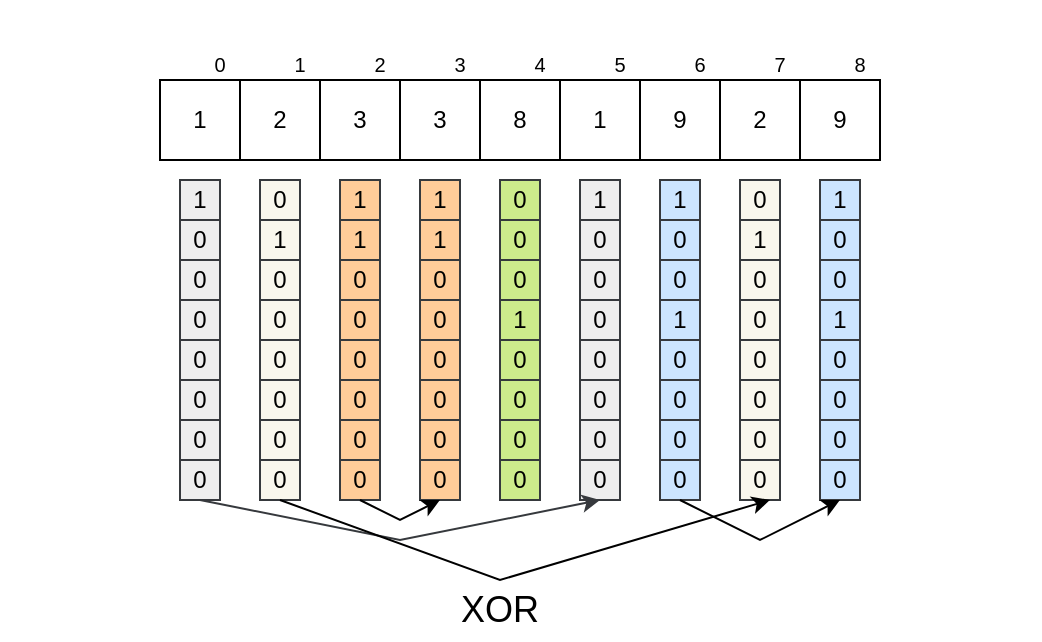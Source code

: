 <mxfile version="20.8.3" type="device"><diagram id="CSXKWaAP2h6kRKFdK-Oq" name="Page-1"><mxGraphModel dx="1050" dy="534" grid="1" gridSize="10" guides="1" tooltips="1" connect="1" arrows="1" fold="1" page="1" pageScale="1" pageWidth="827" pageHeight="1169" math="0" shadow="0"><root><mxCell id="0"/><mxCell id="1" parent="0"/><mxCell id="ccJwK4LMNBAcnMwPUnTT-1" value="1" style="rounded=0;whiteSpace=wrap;html=1;" vertex="1" parent="1"><mxGeometry x="160" y="160" width="40" height="40" as="geometry"/></mxCell><mxCell id="ccJwK4LMNBAcnMwPUnTT-2" value="2" style="rounded=0;whiteSpace=wrap;html=1;" vertex="1" parent="1"><mxGeometry x="200" y="160" width="40" height="40" as="geometry"/></mxCell><mxCell id="ccJwK4LMNBAcnMwPUnTT-3" value="3" style="rounded=0;whiteSpace=wrap;html=1;" vertex="1" parent="1"><mxGeometry x="240" y="160" width="40" height="40" as="geometry"/></mxCell><mxCell id="ccJwK4LMNBAcnMwPUnTT-4" value="3" style="rounded=0;whiteSpace=wrap;html=1;" vertex="1" parent="1"><mxGeometry x="280" y="160" width="40" height="40" as="geometry"/></mxCell><mxCell id="ccJwK4LMNBAcnMwPUnTT-6" value="8" style="rounded=0;whiteSpace=wrap;html=1;" vertex="1" parent="1"><mxGeometry x="320" y="160" width="40" height="40" as="geometry"/></mxCell><mxCell id="ccJwK4LMNBAcnMwPUnTT-7" value="1" style="rounded=0;whiteSpace=wrap;html=1;" vertex="1" parent="1"><mxGeometry x="360" y="160" width="40" height="40" as="geometry"/></mxCell><mxCell id="ccJwK4LMNBAcnMwPUnTT-8" value="9" style="rounded=0;whiteSpace=wrap;html=1;" vertex="1" parent="1"><mxGeometry x="400" y="160" width="40" height="40" as="geometry"/></mxCell><mxCell id="ccJwK4LMNBAcnMwPUnTT-9" value="2" style="rounded=0;whiteSpace=wrap;html=1;" vertex="1" parent="1"><mxGeometry x="440" y="160" width="40" height="40" as="geometry"/></mxCell><mxCell id="ccJwK4LMNBAcnMwPUnTT-10" value="9" style="rounded=0;whiteSpace=wrap;html=1;" vertex="1" parent="1"><mxGeometry x="480" y="160" width="40" height="40" as="geometry"/></mxCell><mxCell id="ccJwK4LMNBAcnMwPUnTT-30" value="1" style="rounded=0;whiteSpace=wrap;html=1;fillColor=#eeeeee;strokeColor=#36393d;" vertex="1" parent="1"><mxGeometry x="170" y="210" width="20" height="20" as="geometry"/></mxCell><mxCell id="ccJwK4LMNBAcnMwPUnTT-31" value="0" style="rounded=0;whiteSpace=wrap;html=1;fillColor=#eeeeee;strokeColor=#36393d;" vertex="1" parent="1"><mxGeometry x="170" y="230" width="20" height="20" as="geometry"/></mxCell><mxCell id="ccJwK4LMNBAcnMwPUnTT-38" value="0" style="rounded=0;whiteSpace=wrap;html=1;fillColor=#eeeeee;strokeColor=#36393d;" vertex="1" parent="1"><mxGeometry x="170" y="250" width="20" height="20" as="geometry"/></mxCell><mxCell id="ccJwK4LMNBAcnMwPUnTT-39" value="0" style="rounded=0;whiteSpace=wrap;html=1;fillColor=#eeeeee;strokeColor=#36393d;" vertex="1" parent="1"><mxGeometry x="170" y="270" width="20" height="20" as="geometry"/></mxCell><mxCell id="ccJwK4LMNBAcnMwPUnTT-40" value="0" style="rounded=0;whiteSpace=wrap;html=1;fillColor=#eeeeee;strokeColor=#36393d;" vertex="1" parent="1"><mxGeometry x="170" y="290" width="20" height="20" as="geometry"/></mxCell><mxCell id="ccJwK4LMNBAcnMwPUnTT-41" value="0" style="rounded=0;whiteSpace=wrap;html=1;fillColor=#eeeeee;strokeColor=#36393d;" vertex="1" parent="1"><mxGeometry x="170" y="310" width="20" height="20" as="geometry"/></mxCell><mxCell id="ccJwK4LMNBAcnMwPUnTT-42" value="0" style="rounded=0;whiteSpace=wrap;html=1;fillColor=#eeeeee;strokeColor=#36393d;" vertex="1" parent="1"><mxGeometry x="170" y="330" width="20" height="20" as="geometry"/></mxCell><mxCell id="ccJwK4LMNBAcnMwPUnTT-43" value="0" style="rounded=0;whiteSpace=wrap;html=1;fillColor=#eeeeee;strokeColor=#36393d;" vertex="1" parent="1"><mxGeometry x="170" y="350" width="20" height="20" as="geometry"/></mxCell><mxCell id="ccJwK4LMNBAcnMwPUnTT-60" value="0" style="rounded=0;whiteSpace=wrap;html=1;fillColor=#f9f7ed;strokeColor=#36393d;" vertex="1" parent="1"><mxGeometry x="210" y="210" width="20" height="20" as="geometry"/></mxCell><mxCell id="ccJwK4LMNBAcnMwPUnTT-61" value="1" style="rounded=0;whiteSpace=wrap;html=1;fillColor=#f9f7ed;strokeColor=#36393d;" vertex="1" parent="1"><mxGeometry x="210" y="230" width="20" height="20" as="geometry"/></mxCell><mxCell id="ccJwK4LMNBAcnMwPUnTT-62" value="0" style="rounded=0;whiteSpace=wrap;html=1;fillColor=#f9f7ed;strokeColor=#36393d;" vertex="1" parent="1"><mxGeometry x="210" y="250" width="20" height="20" as="geometry"/></mxCell><mxCell id="ccJwK4LMNBAcnMwPUnTT-63" value="0" style="rounded=0;whiteSpace=wrap;html=1;fillColor=#f9f7ed;strokeColor=#36393d;" vertex="1" parent="1"><mxGeometry x="210" y="270" width="20" height="20" as="geometry"/></mxCell><mxCell id="ccJwK4LMNBAcnMwPUnTT-64" value="0" style="rounded=0;whiteSpace=wrap;html=1;fillColor=#f9f7ed;strokeColor=#36393d;" vertex="1" parent="1"><mxGeometry x="210" y="290" width="20" height="20" as="geometry"/></mxCell><mxCell id="ccJwK4LMNBAcnMwPUnTT-65" value="0" style="rounded=0;whiteSpace=wrap;html=1;fillColor=#f9f7ed;strokeColor=#36393d;" vertex="1" parent="1"><mxGeometry x="210" y="310" width="20" height="20" as="geometry"/></mxCell><mxCell id="ccJwK4LMNBAcnMwPUnTT-66" value="0" style="rounded=0;whiteSpace=wrap;html=1;fillColor=#f9f7ed;strokeColor=#36393d;" vertex="1" parent="1"><mxGeometry x="210" y="330" width="20" height="20" as="geometry"/></mxCell><mxCell id="ccJwK4LMNBAcnMwPUnTT-67" value="0" style="rounded=0;whiteSpace=wrap;html=1;fillColor=#f9f7ed;strokeColor=#36393d;" vertex="1" parent="1"><mxGeometry x="210" y="350" width="20" height="20" as="geometry"/></mxCell><mxCell id="ccJwK4LMNBAcnMwPUnTT-68" value="1" style="rounded=0;whiteSpace=wrap;html=1;fillColor=#ffcc99;strokeColor=#36393d;" vertex="1" parent="1"><mxGeometry x="250" y="210" width="20" height="20" as="geometry"/></mxCell><mxCell id="ccJwK4LMNBAcnMwPUnTT-69" value="1" style="rounded=0;whiteSpace=wrap;html=1;fillColor=#ffcc99;strokeColor=#36393d;" vertex="1" parent="1"><mxGeometry x="250" y="230" width="20" height="20" as="geometry"/></mxCell><mxCell id="ccJwK4LMNBAcnMwPUnTT-70" value="0" style="rounded=0;whiteSpace=wrap;html=1;fillColor=#ffcc99;strokeColor=#36393d;" vertex="1" parent="1"><mxGeometry x="250" y="250" width="20" height="20" as="geometry"/></mxCell><mxCell id="ccJwK4LMNBAcnMwPUnTT-71" value="0" style="rounded=0;whiteSpace=wrap;html=1;fillColor=#ffcc99;strokeColor=#36393d;" vertex="1" parent="1"><mxGeometry x="250" y="270" width="20" height="20" as="geometry"/></mxCell><mxCell id="ccJwK4LMNBAcnMwPUnTT-72" value="0" style="rounded=0;whiteSpace=wrap;html=1;fillColor=#ffcc99;strokeColor=#36393d;" vertex="1" parent="1"><mxGeometry x="250" y="290" width="20" height="20" as="geometry"/></mxCell><mxCell id="ccJwK4LMNBAcnMwPUnTT-73" value="0" style="rounded=0;whiteSpace=wrap;html=1;fillColor=#ffcc99;strokeColor=#36393d;" vertex="1" parent="1"><mxGeometry x="250" y="310" width="20" height="20" as="geometry"/></mxCell><mxCell id="ccJwK4LMNBAcnMwPUnTT-74" value="0" style="rounded=0;whiteSpace=wrap;html=1;fillColor=#ffcc99;strokeColor=#36393d;" vertex="1" parent="1"><mxGeometry x="250" y="330" width="20" height="20" as="geometry"/></mxCell><mxCell id="ccJwK4LMNBAcnMwPUnTT-75" value="0" style="rounded=0;whiteSpace=wrap;html=1;fillColor=#ffcc99;strokeColor=#36393d;" vertex="1" parent="1"><mxGeometry x="250" y="350" width="20" height="20" as="geometry"/></mxCell><mxCell id="ccJwK4LMNBAcnMwPUnTT-76" value="1" style="rounded=0;whiteSpace=wrap;html=1;fillColor=#ffcc99;strokeColor=#36393d;" vertex="1" parent="1"><mxGeometry x="290" y="210" width="20" height="20" as="geometry"/></mxCell><mxCell id="ccJwK4LMNBAcnMwPUnTT-77" value="1" style="rounded=0;whiteSpace=wrap;html=1;fillColor=#ffcc99;strokeColor=#36393d;" vertex="1" parent="1"><mxGeometry x="290" y="230" width="20" height="20" as="geometry"/></mxCell><mxCell id="ccJwK4LMNBAcnMwPUnTT-78" value="0" style="rounded=0;whiteSpace=wrap;html=1;fillColor=#ffcc99;strokeColor=#36393d;" vertex="1" parent="1"><mxGeometry x="290" y="250" width="20" height="20" as="geometry"/></mxCell><mxCell id="ccJwK4LMNBAcnMwPUnTT-79" value="0" style="rounded=0;whiteSpace=wrap;html=1;fillColor=#ffcc99;strokeColor=#36393d;" vertex="1" parent="1"><mxGeometry x="290" y="270" width="20" height="20" as="geometry"/></mxCell><mxCell id="ccJwK4LMNBAcnMwPUnTT-80" value="0" style="rounded=0;whiteSpace=wrap;html=1;fillColor=#ffcc99;strokeColor=#36393d;" vertex="1" parent="1"><mxGeometry x="290" y="290" width="20" height="20" as="geometry"/></mxCell><mxCell id="ccJwK4LMNBAcnMwPUnTT-81" value="0" style="rounded=0;whiteSpace=wrap;html=1;fillColor=#ffcc99;strokeColor=#36393d;" vertex="1" parent="1"><mxGeometry x="290" y="310" width="20" height="20" as="geometry"/></mxCell><mxCell id="ccJwK4LMNBAcnMwPUnTT-82" value="0" style="rounded=0;whiteSpace=wrap;html=1;fillColor=#ffcc99;strokeColor=#36393d;" vertex="1" parent="1"><mxGeometry x="290" y="330" width="20" height="20" as="geometry"/></mxCell><mxCell id="ccJwK4LMNBAcnMwPUnTT-83" value="0" style="rounded=0;whiteSpace=wrap;html=1;fillColor=#ffcc99;strokeColor=#36393d;" vertex="1" parent="1"><mxGeometry x="290" y="350" width="20" height="20" as="geometry"/></mxCell><mxCell id="ccJwK4LMNBAcnMwPUnTT-84" value="0" style="rounded=0;whiteSpace=wrap;html=1;fillColor=#cdeb8b;strokeColor=#36393d;" vertex="1" parent="1"><mxGeometry x="330" y="210" width="20" height="20" as="geometry"/></mxCell><mxCell id="ccJwK4LMNBAcnMwPUnTT-85" value="0" style="rounded=0;whiteSpace=wrap;html=1;fillColor=#cdeb8b;strokeColor=#36393d;" vertex="1" parent="1"><mxGeometry x="330" y="230" width="20" height="20" as="geometry"/></mxCell><mxCell id="ccJwK4LMNBAcnMwPUnTT-86" value="0" style="rounded=0;whiteSpace=wrap;html=1;fillColor=#cdeb8b;strokeColor=#36393d;" vertex="1" parent="1"><mxGeometry x="330" y="250" width="20" height="20" as="geometry"/></mxCell><mxCell id="ccJwK4LMNBAcnMwPUnTT-87" value="1" style="rounded=0;whiteSpace=wrap;html=1;fillColor=#cdeb8b;strokeColor=#36393d;" vertex="1" parent="1"><mxGeometry x="330" y="270" width="20" height="20" as="geometry"/></mxCell><mxCell id="ccJwK4LMNBAcnMwPUnTT-88" value="0" style="rounded=0;whiteSpace=wrap;html=1;fillColor=#cdeb8b;strokeColor=#36393d;" vertex="1" parent="1"><mxGeometry x="330" y="290" width="20" height="20" as="geometry"/></mxCell><mxCell id="ccJwK4LMNBAcnMwPUnTT-89" value="0" style="rounded=0;whiteSpace=wrap;html=1;fillColor=#cdeb8b;strokeColor=#36393d;" vertex="1" parent="1"><mxGeometry x="330" y="310" width="20" height="20" as="geometry"/></mxCell><mxCell id="ccJwK4LMNBAcnMwPUnTT-90" value="0" style="rounded=0;whiteSpace=wrap;html=1;fillColor=#cdeb8b;strokeColor=#36393d;" vertex="1" parent="1"><mxGeometry x="330" y="330" width="20" height="20" as="geometry"/></mxCell><mxCell id="ccJwK4LMNBAcnMwPUnTT-91" value="0" style="rounded=0;whiteSpace=wrap;html=1;fillColor=#cdeb8b;strokeColor=#36393d;" vertex="1" parent="1"><mxGeometry x="330" y="350" width="20" height="20" as="geometry"/></mxCell><mxCell id="ccJwK4LMNBAcnMwPUnTT-92" value="1" style="rounded=0;whiteSpace=wrap;html=1;fillColor=#eeeeee;strokeColor=#36393d;" vertex="1" parent="1"><mxGeometry x="370" y="210" width="20" height="20" as="geometry"/></mxCell><mxCell id="ccJwK4LMNBAcnMwPUnTT-93" value="0" style="rounded=0;whiteSpace=wrap;html=1;fillColor=#eeeeee;strokeColor=#36393d;" vertex="1" parent="1"><mxGeometry x="370" y="230" width="20" height="20" as="geometry"/></mxCell><mxCell id="ccJwK4LMNBAcnMwPUnTT-94" value="0" style="rounded=0;whiteSpace=wrap;html=1;fillColor=#eeeeee;strokeColor=#36393d;" vertex="1" parent="1"><mxGeometry x="370" y="250" width="20" height="20" as="geometry"/></mxCell><mxCell id="ccJwK4LMNBAcnMwPUnTT-95" value="0" style="rounded=0;whiteSpace=wrap;html=1;fillColor=#eeeeee;strokeColor=#36393d;" vertex="1" parent="1"><mxGeometry x="370" y="270" width="20" height="20" as="geometry"/></mxCell><mxCell id="ccJwK4LMNBAcnMwPUnTT-96" value="0" style="rounded=0;whiteSpace=wrap;html=1;fillColor=#eeeeee;strokeColor=#36393d;" vertex="1" parent="1"><mxGeometry x="370" y="290" width="20" height="20" as="geometry"/></mxCell><mxCell id="ccJwK4LMNBAcnMwPUnTT-97" value="0" style="rounded=0;whiteSpace=wrap;html=1;fillColor=#eeeeee;strokeColor=#36393d;" vertex="1" parent="1"><mxGeometry x="370" y="310" width="20" height="20" as="geometry"/></mxCell><mxCell id="ccJwK4LMNBAcnMwPUnTT-98" value="0" style="rounded=0;whiteSpace=wrap;html=1;fillColor=#eeeeee;strokeColor=#36393d;" vertex="1" parent="1"><mxGeometry x="370" y="330" width="20" height="20" as="geometry"/></mxCell><mxCell id="ccJwK4LMNBAcnMwPUnTT-99" value="0" style="rounded=0;whiteSpace=wrap;html=1;fillColor=#eeeeee;strokeColor=#36393d;" vertex="1" parent="1"><mxGeometry x="370" y="350" width="20" height="20" as="geometry"/></mxCell><mxCell id="ccJwK4LMNBAcnMwPUnTT-100" value="1" style="rounded=0;whiteSpace=wrap;html=1;fillColor=#cce5ff;strokeColor=#36393d;" vertex="1" parent="1"><mxGeometry x="410" y="210" width="20" height="20" as="geometry"/></mxCell><mxCell id="ccJwK4LMNBAcnMwPUnTT-101" value="0" style="rounded=0;whiteSpace=wrap;html=1;fillColor=#cce5ff;strokeColor=#36393d;" vertex="1" parent="1"><mxGeometry x="410" y="230" width="20" height="20" as="geometry"/></mxCell><mxCell id="ccJwK4LMNBAcnMwPUnTT-102" value="0" style="rounded=0;whiteSpace=wrap;html=1;fillColor=#cce5ff;strokeColor=#36393d;" vertex="1" parent="1"><mxGeometry x="410" y="250" width="20" height="20" as="geometry"/></mxCell><mxCell id="ccJwK4LMNBAcnMwPUnTT-103" value="1" style="rounded=0;whiteSpace=wrap;html=1;fillColor=#cce5ff;strokeColor=#36393d;" vertex="1" parent="1"><mxGeometry x="410" y="270" width="20" height="20" as="geometry"/></mxCell><mxCell id="ccJwK4LMNBAcnMwPUnTT-104" value="0" style="rounded=0;whiteSpace=wrap;html=1;fillColor=#cce5ff;strokeColor=#36393d;" vertex="1" parent="1"><mxGeometry x="410" y="290" width="20" height="20" as="geometry"/></mxCell><mxCell id="ccJwK4LMNBAcnMwPUnTT-105" value="0" style="rounded=0;whiteSpace=wrap;html=1;fillColor=#cce5ff;strokeColor=#36393d;" vertex="1" parent="1"><mxGeometry x="410" y="310" width="20" height="20" as="geometry"/></mxCell><mxCell id="ccJwK4LMNBAcnMwPUnTT-106" value="0" style="rounded=0;whiteSpace=wrap;html=1;fillColor=#cce5ff;strokeColor=#36393d;" vertex="1" parent="1"><mxGeometry x="410" y="330" width="20" height="20" as="geometry"/></mxCell><mxCell id="ccJwK4LMNBAcnMwPUnTT-107" value="0" style="rounded=0;whiteSpace=wrap;html=1;fillColor=#cce5ff;strokeColor=#36393d;" vertex="1" parent="1"><mxGeometry x="410" y="350" width="20" height="20" as="geometry"/></mxCell><mxCell id="ccJwK4LMNBAcnMwPUnTT-108" value="0" style="rounded=0;whiteSpace=wrap;html=1;fillColor=#f9f7ed;strokeColor=#36393d;" vertex="1" parent="1"><mxGeometry x="450" y="210" width="20" height="20" as="geometry"/></mxCell><mxCell id="ccJwK4LMNBAcnMwPUnTT-109" value="1" style="rounded=0;whiteSpace=wrap;html=1;fillColor=#f9f7ed;strokeColor=#36393d;" vertex="1" parent="1"><mxGeometry x="450" y="230" width="20" height="20" as="geometry"/></mxCell><mxCell id="ccJwK4LMNBAcnMwPUnTT-110" value="0" style="rounded=0;whiteSpace=wrap;html=1;fillColor=#f9f7ed;strokeColor=#36393d;" vertex="1" parent="1"><mxGeometry x="450" y="250" width="20" height="20" as="geometry"/></mxCell><mxCell id="ccJwK4LMNBAcnMwPUnTT-111" value="0" style="rounded=0;whiteSpace=wrap;html=1;fillColor=#f9f7ed;strokeColor=#36393d;" vertex="1" parent="1"><mxGeometry x="450" y="270" width="20" height="20" as="geometry"/></mxCell><mxCell id="ccJwK4LMNBAcnMwPUnTT-112" value="0" style="rounded=0;whiteSpace=wrap;html=1;fillColor=#f9f7ed;strokeColor=#36393d;" vertex="1" parent="1"><mxGeometry x="450" y="290" width="20" height="20" as="geometry"/></mxCell><mxCell id="ccJwK4LMNBAcnMwPUnTT-113" value="0" style="rounded=0;whiteSpace=wrap;html=1;fillColor=#f9f7ed;strokeColor=#36393d;" vertex="1" parent="1"><mxGeometry x="450" y="310" width="20" height="20" as="geometry"/></mxCell><mxCell id="ccJwK4LMNBAcnMwPUnTT-114" value="0" style="rounded=0;whiteSpace=wrap;html=1;fillColor=#f9f7ed;strokeColor=#36393d;" vertex="1" parent="1"><mxGeometry x="450" y="330" width="20" height="20" as="geometry"/></mxCell><mxCell id="ccJwK4LMNBAcnMwPUnTT-115" value="0" style="rounded=0;whiteSpace=wrap;html=1;fillColor=#f9f7ed;strokeColor=#36393d;" vertex="1" parent="1"><mxGeometry x="450" y="350" width="20" height="20" as="geometry"/></mxCell><mxCell id="ccJwK4LMNBAcnMwPUnTT-116" value="1" style="rounded=0;whiteSpace=wrap;html=1;fillColor=#cce5ff;strokeColor=#36393d;" vertex="1" parent="1"><mxGeometry x="490" y="210" width="20" height="20" as="geometry"/></mxCell><mxCell id="ccJwK4LMNBAcnMwPUnTT-117" value="0" style="rounded=0;whiteSpace=wrap;html=1;fillColor=#cce5ff;strokeColor=#36393d;" vertex="1" parent="1"><mxGeometry x="490" y="230" width="20" height="20" as="geometry"/></mxCell><mxCell id="ccJwK4LMNBAcnMwPUnTT-118" value="0" style="rounded=0;whiteSpace=wrap;html=1;fillColor=#cce5ff;strokeColor=#36393d;" vertex="1" parent="1"><mxGeometry x="490" y="250" width="20" height="20" as="geometry"/></mxCell><mxCell id="ccJwK4LMNBAcnMwPUnTT-119" value="1" style="rounded=0;whiteSpace=wrap;html=1;fillColor=#cce5ff;strokeColor=#36393d;" vertex="1" parent="1"><mxGeometry x="490" y="270" width="20" height="20" as="geometry"/></mxCell><mxCell id="ccJwK4LMNBAcnMwPUnTT-120" value="0" style="rounded=0;whiteSpace=wrap;html=1;fillColor=#cce5ff;strokeColor=#36393d;" vertex="1" parent="1"><mxGeometry x="490" y="290" width="20" height="20" as="geometry"/></mxCell><mxCell id="ccJwK4LMNBAcnMwPUnTT-121" value="0" style="rounded=0;whiteSpace=wrap;html=1;fillColor=#cce5ff;strokeColor=#36393d;" vertex="1" parent="1"><mxGeometry x="490" y="310" width="20" height="20" as="geometry"/></mxCell><mxCell id="ccJwK4LMNBAcnMwPUnTT-122" value="0" style="rounded=0;whiteSpace=wrap;html=1;fillColor=#cce5ff;strokeColor=#36393d;" vertex="1" parent="1"><mxGeometry x="490" y="330" width="20" height="20" as="geometry"/></mxCell><mxCell id="ccJwK4LMNBAcnMwPUnTT-123" value="0" style="rounded=0;whiteSpace=wrap;html=1;fillColor=#cce5ff;strokeColor=#36393d;" vertex="1" parent="1"><mxGeometry x="490" y="350" width="20" height="20" as="geometry"/></mxCell><mxCell id="ccJwK4LMNBAcnMwPUnTT-127" value="" style="endArrow=classic;html=1;rounded=0;strokeWidth=1;fontSize=18;exitX=0.5;exitY=1;exitDx=0;exitDy=0;entryX=0.5;entryY=1;entryDx=0;entryDy=0;fillColor=#eeeeee;strokeColor=#36393d;" edge="1" parent="1" source="ccJwK4LMNBAcnMwPUnTT-43" target="ccJwK4LMNBAcnMwPUnTT-99"><mxGeometry width="50" height="50" relative="1" as="geometry"><mxPoint x="220" y="300" as="sourcePoint"/><mxPoint x="270" y="250" as="targetPoint"/><Array as="points"><mxPoint x="280" y="390"/></Array></mxGeometry></mxCell><mxCell id="ccJwK4LMNBAcnMwPUnTT-128" value="" style="endArrow=classic;html=1;rounded=0;strokeWidth=1;fontSize=18;exitX=0.5;exitY=1;exitDx=0;exitDy=0;entryX=0.75;entryY=1;entryDx=0;entryDy=0;" edge="1" parent="1" source="ccJwK4LMNBAcnMwPUnTT-67" target="ccJwK4LMNBAcnMwPUnTT-115"><mxGeometry width="50" height="50" relative="1" as="geometry"><mxPoint x="220" y="300" as="sourcePoint"/><mxPoint x="270" y="250" as="targetPoint"/><Array as="points"><mxPoint x="330" y="410"/></Array></mxGeometry></mxCell><mxCell id="ccJwK4LMNBAcnMwPUnTT-129" value="" style="endArrow=classic;html=1;rounded=0;strokeWidth=1;fontSize=18;exitX=0.5;exitY=1;exitDx=0;exitDy=0;entryX=0.5;entryY=1;entryDx=0;entryDy=0;" edge="1" parent="1" source="ccJwK4LMNBAcnMwPUnTT-75" target="ccJwK4LMNBAcnMwPUnTT-83"><mxGeometry width="50" height="50" relative="1" as="geometry"><mxPoint x="220" y="300" as="sourcePoint"/><mxPoint x="270" y="250" as="targetPoint"/><Array as="points"><mxPoint x="280" y="380"/></Array></mxGeometry></mxCell><mxCell id="ccJwK4LMNBAcnMwPUnTT-130" value="" style="endArrow=classic;html=1;rounded=0;strokeWidth=1;fontSize=18;exitX=0.5;exitY=1;exitDx=0;exitDy=0;entryX=0.5;entryY=1;entryDx=0;entryDy=0;" edge="1" parent="1" source="ccJwK4LMNBAcnMwPUnTT-107" target="ccJwK4LMNBAcnMwPUnTT-123"><mxGeometry width="50" height="50" relative="1" as="geometry"><mxPoint x="220" y="300" as="sourcePoint"/><mxPoint x="270" y="250" as="targetPoint"/><Array as="points"><mxPoint x="460" y="390"/></Array></mxGeometry></mxCell><mxCell id="ccJwK4LMNBAcnMwPUnTT-134" value="XOR" style="text;html=1;strokeColor=none;fillColor=none;align=center;verticalAlign=middle;whiteSpace=wrap;rounded=0;labelBackgroundColor=none;labelBorderColor=none;strokeWidth=3;fontSize=18;" vertex="1" parent="1"><mxGeometry x="300" y="410" width="60" height="30" as="geometry"/></mxCell><mxCell id="ccJwK4LMNBAcnMwPUnTT-136" value="" style="rounded=0;whiteSpace=wrap;html=1;labelBackgroundColor=none;labelBorderColor=none;strokeColor=none;strokeWidth=3;fontSize=18;fillColor=none;" vertex="1" parent="1"><mxGeometry x="80" y="120" width="520" height="320" as="geometry"/></mxCell><mxCell id="ccJwK4LMNBAcnMwPUnTT-137" value="&lt;font style=&quot;font-size: 10px;&quot;&gt;0&lt;/font&gt;" style="whiteSpace=wrap;html=1;aspect=fixed;labelBackgroundColor=none;labelBorderColor=none;strokeColor=none;strokeWidth=1;fontSize=18;fillColor=none;" vertex="1" parent="1"><mxGeometry x="180" y="140" width="20" height="20" as="geometry"/></mxCell><mxCell id="ccJwK4LMNBAcnMwPUnTT-138" value="&lt;font style=&quot;font-size: 10px;&quot;&gt;1&lt;/font&gt;" style="whiteSpace=wrap;html=1;aspect=fixed;labelBackgroundColor=none;labelBorderColor=none;strokeColor=none;strokeWidth=1;fontSize=18;fillColor=none;" vertex="1" parent="1"><mxGeometry x="220" y="140" width="20" height="20" as="geometry"/></mxCell><mxCell id="ccJwK4LMNBAcnMwPUnTT-139" value="&lt;font style=&quot;font-size: 10px;&quot;&gt;2&lt;/font&gt;" style="whiteSpace=wrap;html=1;aspect=fixed;labelBackgroundColor=none;labelBorderColor=none;strokeColor=none;strokeWidth=1;fontSize=18;fillColor=none;" vertex="1" parent="1"><mxGeometry x="260" y="140" width="20" height="20" as="geometry"/></mxCell><mxCell id="ccJwK4LMNBAcnMwPUnTT-140" value="&lt;font style=&quot;font-size: 10px;&quot;&gt;3&lt;/font&gt;" style="whiteSpace=wrap;html=1;aspect=fixed;labelBackgroundColor=none;labelBorderColor=none;strokeColor=none;strokeWidth=1;fontSize=18;fillColor=none;" vertex="1" parent="1"><mxGeometry x="300" y="140" width="20" height="20" as="geometry"/></mxCell><mxCell id="ccJwK4LMNBAcnMwPUnTT-141" value="&lt;font style=&quot;font-size: 10px;&quot;&gt;4&lt;/font&gt;" style="whiteSpace=wrap;html=1;aspect=fixed;labelBackgroundColor=none;labelBorderColor=none;strokeColor=none;strokeWidth=1;fontSize=18;fillColor=none;" vertex="1" parent="1"><mxGeometry x="340" y="140" width="20" height="20" as="geometry"/></mxCell><mxCell id="ccJwK4LMNBAcnMwPUnTT-142" value="&lt;font style=&quot;font-size: 10px;&quot;&gt;5&lt;/font&gt;" style="whiteSpace=wrap;html=1;aspect=fixed;labelBackgroundColor=none;labelBorderColor=none;strokeColor=none;strokeWidth=1;fontSize=18;fillColor=none;" vertex="1" parent="1"><mxGeometry x="380" y="140" width="20" height="20" as="geometry"/></mxCell><mxCell id="ccJwK4LMNBAcnMwPUnTT-143" value="&lt;font style=&quot;font-size: 10px;&quot;&gt;6&lt;/font&gt;" style="whiteSpace=wrap;html=1;aspect=fixed;labelBackgroundColor=none;labelBorderColor=none;strokeColor=none;strokeWidth=1;fontSize=18;fillColor=none;" vertex="1" parent="1"><mxGeometry x="420" y="140" width="20" height="20" as="geometry"/></mxCell><mxCell id="ccJwK4LMNBAcnMwPUnTT-144" value="&lt;font style=&quot;font-size: 10px;&quot;&gt;7&lt;/font&gt;" style="whiteSpace=wrap;html=1;aspect=fixed;labelBackgroundColor=none;labelBorderColor=none;strokeColor=none;strokeWidth=1;fontSize=18;fillColor=none;" vertex="1" parent="1"><mxGeometry x="460" y="140" width="20" height="20" as="geometry"/></mxCell><mxCell id="ccJwK4LMNBAcnMwPUnTT-145" value="&lt;font style=&quot;font-size: 10px;&quot;&gt;8&lt;/font&gt;" style="whiteSpace=wrap;html=1;aspect=fixed;labelBackgroundColor=none;labelBorderColor=none;strokeColor=none;strokeWidth=1;fontSize=18;fillColor=none;" vertex="1" parent="1"><mxGeometry x="500" y="140" width="20" height="20" as="geometry"/></mxCell></root></mxGraphModel></diagram></mxfile>